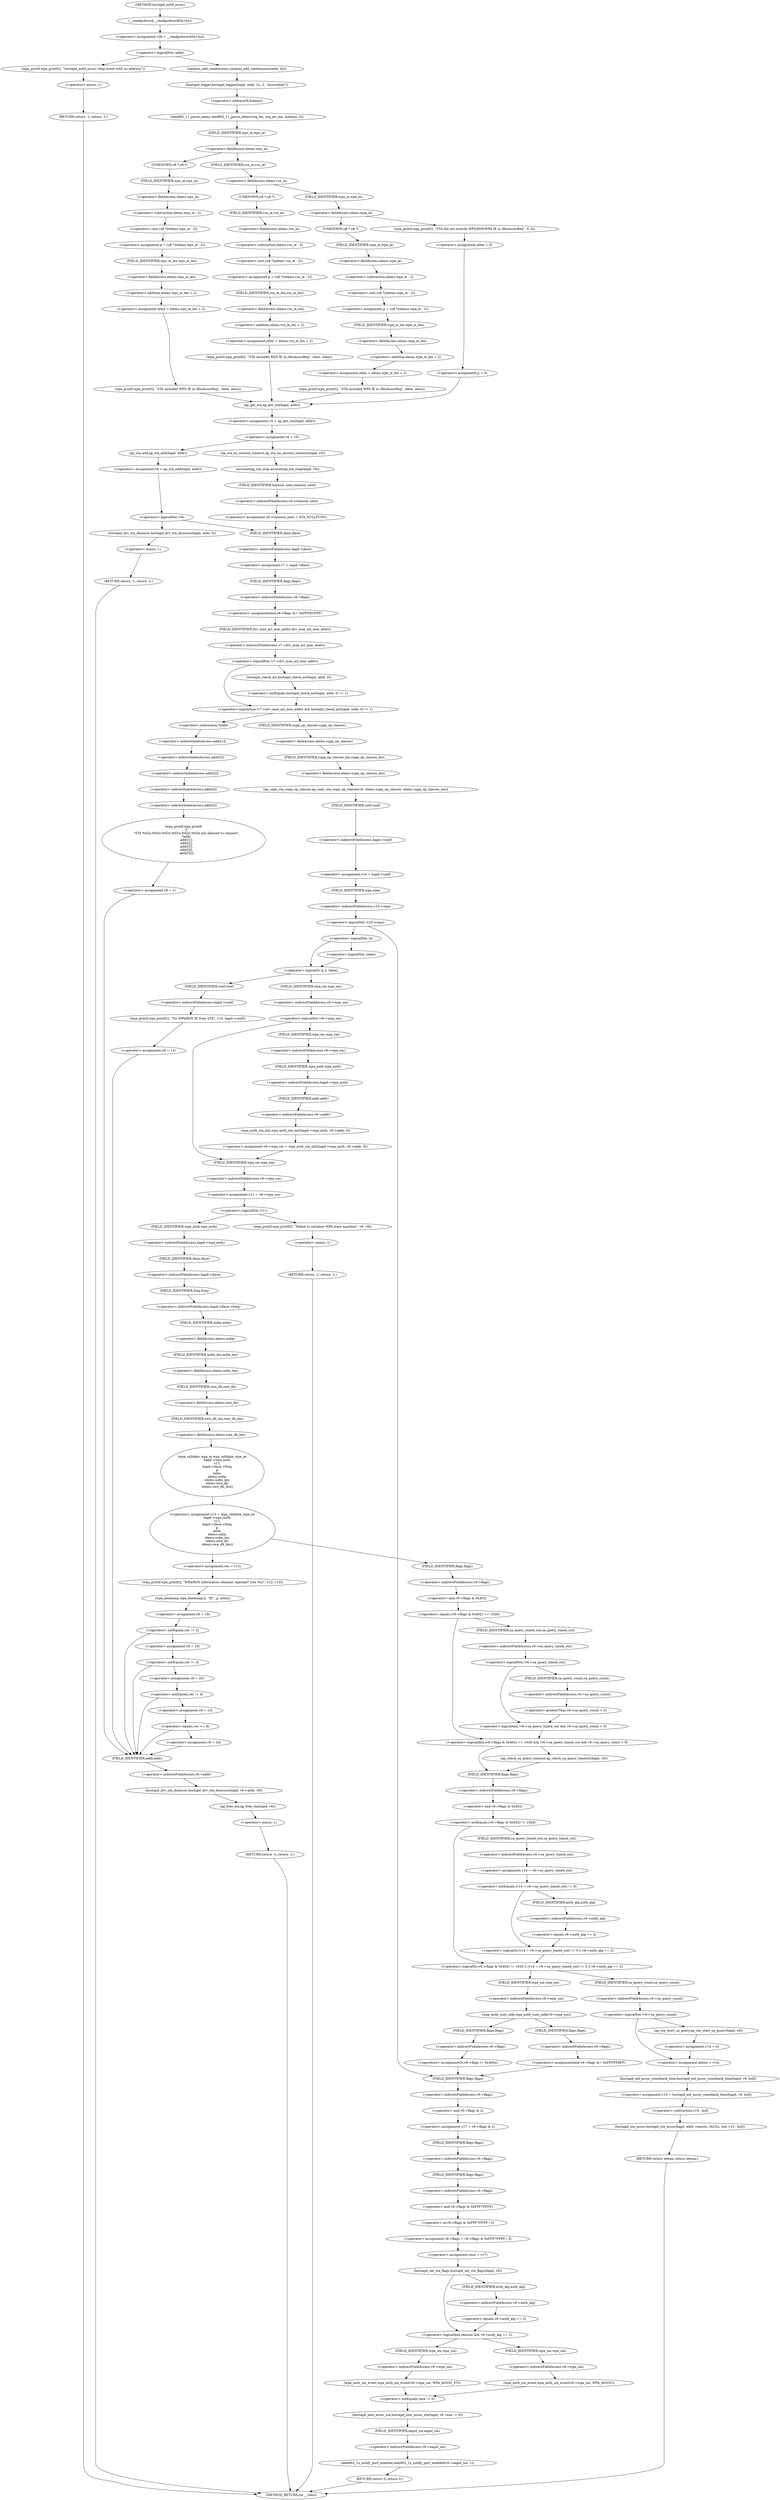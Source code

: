 digraph hostapd_notif_assoc {  
"1000148" [label = "(<operator>.assignment,v26 = __readgsdword(0x14u))" ]
"1000150" [label = "(__readgsdword,__readgsdword(0x14u))" ]
"1000153" [label = "(<operator>.logicalNot,!addr)" ]
"1000156" [label = "(wpa_printf,wpa_printf(2, \"hostapd_notif_assoc: Skip event with no address\"))" ]
"1000159" [label = "(RETURN,return -1;,return -1;)" ]
"1000160" [label = "(<operator>.minus,-1)" ]
"1000162" [label = "(random_add_randomness,random_add_randomness(addr, 6u))" ]
"1000165" [label = "(hostapd_logger,hostapd_logger(hapd, addr, 1u, 2, \"associated\"))" ]
"1000171" [label = "(ieee802_11_parse_elems,ieee802_11_parse_elems(req_ies, req_ies_len, &elems, 0))" ]
"1000174" [label = "(<operator>.addressOf,&elems)" ]
"1000178" [label = "(<operator>.fieldAccess,elems.wps_ie)" ]
"1000180" [label = "(FIELD_IDENTIFIER,wps_ie,wps_ie)" ]
"1000182" [label = "(<operator>.assignment,p = (u8 *)(elems.wps_ie - 2))" ]
"1000184" [label = "(<operator>.cast,(u8 *)(elems.wps_ie - 2))" ]
"1000185" [label = "(UNKNOWN,u8 *,u8 *)" ]
"1000186" [label = "(<operator>.subtraction,elems.wps_ie - 2)" ]
"1000187" [label = "(<operator>.fieldAccess,elems.wps_ie)" ]
"1000189" [label = "(FIELD_IDENTIFIER,wps_ie,wps_ie)" ]
"1000191" [label = "(<operator>.assignment,ielen = elems.wps_ie_len + 2)" ]
"1000193" [label = "(<operator>.addition,elems.wps_ie_len + 2)" ]
"1000194" [label = "(<operator>.fieldAccess,elems.wps_ie_len)" ]
"1000196" [label = "(FIELD_IDENTIFIER,wps_ie_len,wps_ie_len)" ]
"1000198" [label = "(wpa_printf,wpa_printf(2, \"STA included WPS IE in (Re)AssocReq\", ielen, ielen))" ]
"1000205" [label = "(<operator>.fieldAccess,elems.rsn_ie)" ]
"1000207" [label = "(FIELD_IDENTIFIER,rsn_ie,rsn_ie)" ]
"1000209" [label = "(<operator>.assignment,p = (u8 *)(elems.rsn_ie - 2))" ]
"1000211" [label = "(<operator>.cast,(u8 *)(elems.rsn_ie - 2))" ]
"1000212" [label = "(UNKNOWN,u8 *,u8 *)" ]
"1000213" [label = "(<operator>.subtraction,elems.rsn_ie - 2)" ]
"1000214" [label = "(<operator>.fieldAccess,elems.rsn_ie)" ]
"1000216" [label = "(FIELD_IDENTIFIER,rsn_ie,rsn_ie)" ]
"1000218" [label = "(<operator>.assignment,ielen = elems.rsn_ie_len + 2)" ]
"1000220" [label = "(<operator>.addition,elems.rsn_ie_len + 2)" ]
"1000221" [label = "(<operator>.fieldAccess,elems.rsn_ie_len)" ]
"1000223" [label = "(FIELD_IDENTIFIER,rsn_ie_len,rsn_ie_len)" ]
"1000225" [label = "(wpa_printf,wpa_printf(2, \"STA included RSN IE in (Re)AssocReq\", ielen, ielen))" ]
"1000232" [label = "(<operator>.fieldAccess,elems.wpa_ie)" ]
"1000234" [label = "(FIELD_IDENTIFIER,wpa_ie,wpa_ie)" ]
"1000236" [label = "(<operator>.assignment,p = (u8 *)(elems.wpa_ie - 2))" ]
"1000238" [label = "(<operator>.cast,(u8 *)(elems.wpa_ie - 2))" ]
"1000239" [label = "(UNKNOWN,u8 *,u8 *)" ]
"1000240" [label = "(<operator>.subtraction,elems.wpa_ie - 2)" ]
"1000241" [label = "(<operator>.fieldAccess,elems.wpa_ie)" ]
"1000243" [label = "(FIELD_IDENTIFIER,wpa_ie,wpa_ie)" ]
"1000245" [label = "(<operator>.assignment,ielen = elems.wpa_ie_len + 2)" ]
"1000247" [label = "(<operator>.addition,elems.wpa_ie_len + 2)" ]
"1000248" [label = "(<operator>.fieldAccess,elems.wpa_ie_len)" ]
"1000250" [label = "(FIELD_IDENTIFIER,wpa_ie_len,wpa_ie_len)" ]
"1000252" [label = "(wpa_printf,wpa_printf(2, \"STA included WPA IE in (Re)AssocReq\", ielen, ielen))" ]
"1000259" [label = "(wpa_printf,wpa_printf(2, \"STA did not include WPS/RSN/WPA IE in (Re)AssocReq\", 0, 0))" ]
"1000264" [label = "(<operator>.assignment,ielen = 0)" ]
"1000267" [label = "(<operator>.assignment,p = 0)" ]
"1000270" [label = "(<operator>.assignment,v5 = ap_get_sta(hapd, addr))" ]
"1000272" [label = "(ap_get_sta,ap_get_sta(hapd, addr))" ]
"1000275" [label = "(<operator>.assignment,v6 = v5)" ]
"1000281" [label = "(ap_sta_no_session_timeout,ap_sta_no_session_timeout(hapd, v5))" ]
"1000284" [label = "(accounting_sta_stop,accounting_sta_stop(hapd, v6))" ]
"1000287" [label = "(<operator>.assignment,v6->timeout_next = STA_NULLFUNC)" ]
"1000288" [label = "(<operator>.indirectFieldAccess,v6->timeout_next)" ]
"1000290" [label = "(FIELD_IDENTIFIER,timeout_next,timeout_next)" ]
"1000294" [label = "(<operator>.assignment,v6 = ap_sta_add(hapd, addr))" ]
"1000296" [label = "(ap_sta_add,ap_sta_add(hapd, addr))" ]
"1000300" [label = "(<operator>.logicalNot,!v6)" ]
"1000303" [label = "(hostapd_drv_sta_disassoc,hostapd_drv_sta_disassoc(hapd, addr, 5))" ]
"1000307" [label = "(RETURN,return -1;,return -1;)" ]
"1000308" [label = "(<operator>.minus,-1)" ]
"1000310" [label = "(<operator>.assignment,v7 = hapd->iface)" ]
"1000312" [label = "(<operator>.indirectFieldAccess,hapd->iface)" ]
"1000314" [label = "(FIELD_IDENTIFIER,iface,iface)" ]
"1000315" [label = "(<operators>.assignmentAnd,v6->flags &= 0xFFFECFFF)" ]
"1000316" [label = "(<operator>.indirectFieldAccess,v6->flags)" ]
"1000318" [label = "(FIELD_IDENTIFIER,flags,flags)" ]
"1000321" [label = "(<operator>.logicalAnd,!v7->drv_max_acl_mac_addrs && hostapd_check_acl(hapd, addr, 0) != 1)" ]
"1000322" [label = "(<operator>.logicalNot,!v7->drv_max_acl_mac_addrs)" ]
"1000323" [label = "(<operator>.indirectFieldAccess,v7->drv_max_acl_mac_addrs)" ]
"1000325" [label = "(FIELD_IDENTIFIER,drv_max_acl_mac_addrs,drv_max_acl_mac_addrs)" ]
"1000326" [label = "(<operator>.notEquals,hostapd_check_acl(hapd, addr, 0) != 1)" ]
"1000327" [label = "(hostapd_check_acl,hostapd_check_acl(hapd, addr, 0))" ]
"1000333" [label = "(wpa_printf,wpa_printf(\n      3,\n      \"STA %02x:%02x:%02x:%02x:%02x:%02x not allowed to connect\",\n      *addr,\n      addr[1],\n      addr[2],\n      addr[3],\n      addr[4],\n      addr[5]))" ]
"1000336" [label = "(<operator>.indirection,*addr)" ]
"1000338" [label = "(<operator>.indirectIndexAccess,addr[1])" ]
"1000341" [label = "(<operator>.indirectIndexAccess,addr[2])" ]
"1000344" [label = "(<operator>.indirectIndexAccess,addr[3])" ]
"1000347" [label = "(<operator>.indirectIndexAccess,addr[4])" ]
"1000350" [label = "(<operator>.indirectIndexAccess,addr[5])" ]
"1000353" [label = "(<operator>.assignment,v8 = 1)" ]
"1000357" [label = "(hostapd_drv_sta_disassoc,hostapd_drv_sta_disassoc(hapd, v6->addr, v8))" ]
"1000359" [label = "(<operator>.indirectFieldAccess,v6->addr)" ]
"1000361" [label = "(FIELD_IDENTIFIER,addr,addr)" ]
"1000363" [label = "(ap_free_sta,ap_free_sta(hapd, v6))" ]
"1000366" [label = "(RETURN,return -1;,return -1;)" ]
"1000367" [label = "(<operator>.minus,-1)" ]
"1000369" [label = "(ap_copy_sta_supp_op_classes,ap_copy_sta_supp_op_classes(v6, elems.supp_op_classes, elems.supp_op_classes_len))" ]
"1000371" [label = "(<operator>.fieldAccess,elems.supp_op_classes)" ]
"1000373" [label = "(FIELD_IDENTIFIER,supp_op_classes,supp_op_classes)" ]
"1000374" [label = "(<operator>.fieldAccess,elems.supp_op_classes_len)" ]
"1000376" [label = "(FIELD_IDENTIFIER,supp_op_classes_len,supp_op_classes_len)" ]
"1000377" [label = "(<operator>.assignment,v10 = hapd->conf)" ]
"1000379" [label = "(<operator>.indirectFieldAccess,hapd->conf)" ]
"1000381" [label = "(FIELD_IDENTIFIER,conf,conf)" ]
"1000383" [label = "(<operator>.logicalNot,!v10->wpa)" ]
"1000384" [label = "(<operator>.indirectFieldAccess,v10->wpa)" ]
"1000386" [label = "(FIELD_IDENTIFIER,wpa,wpa)" ]
"1000389" [label = "(<operator>.logicalOr,!p || !ielen)" ]
"1000390" [label = "(<operator>.logicalNot,!p)" ]
"1000392" [label = "(<operator>.logicalNot,!ielen)" ]
"1000395" [label = "(wpa_printf,wpa_printf(2, \"No WPA/RSN IE from STA\", v10, hapd->conf))" ]
"1000399" [label = "(<operator>.indirectFieldAccess,hapd->conf)" ]
"1000401" [label = "(FIELD_IDENTIFIER,conf,conf)" ]
"1000402" [label = "(<operator>.assignment,v8 = 13)" ]
"1000407" [label = "(<operator>.logicalNot,!v6->wpa_sm)" ]
"1000408" [label = "(<operator>.indirectFieldAccess,v6->wpa_sm)" ]
"1000410" [label = "(FIELD_IDENTIFIER,wpa_sm,wpa_sm)" ]
"1000411" [label = "(<operator>.assignment,v6->wpa_sm = wpa_auth_sta_init(hapd->wpa_auth, v6->addr, 0))" ]
"1000412" [label = "(<operator>.indirectFieldAccess,v6->wpa_sm)" ]
"1000414" [label = "(FIELD_IDENTIFIER,wpa_sm,wpa_sm)" ]
"1000415" [label = "(wpa_auth_sta_init,wpa_auth_sta_init(hapd->wpa_auth, v6->addr, 0))" ]
"1000416" [label = "(<operator>.indirectFieldAccess,hapd->wpa_auth)" ]
"1000418" [label = "(FIELD_IDENTIFIER,wpa_auth,wpa_auth)" ]
"1000419" [label = "(<operator>.indirectFieldAccess,v6->addr)" ]
"1000421" [label = "(FIELD_IDENTIFIER,addr,addr)" ]
"1000423" [label = "(<operator>.assignment,v11 = v6->wpa_sm)" ]
"1000425" [label = "(<operator>.indirectFieldAccess,v6->wpa_sm)" ]
"1000427" [label = "(FIELD_IDENTIFIER,wpa_sm,wpa_sm)" ]
"1000429" [label = "(<operator>.logicalNot,!v11)" ]
"1000432" [label = "(wpa_printf,wpa_printf(5, \"Failed to initialize WPA state machine\", v9, v9))" ]
"1000437" [label = "(RETURN,return -1;,return -1;)" ]
"1000438" [label = "(<operator>.minus,-1)" ]
"1000440" [label = "(<operator>.assignment,v12 = wpa_validate_wpa_ie(\n          hapd->wpa_auth,\n          v11,\n          hapd->iface->freq,\n          p,\n          ielen,\n          elems.mdie,\n          elems.mdie_len,\n          elems.owe_dh,\n          elems.owe_dh_len))" ]
"1000442" [label = "(wpa_validate_wpa_ie,wpa_validate_wpa_ie(\n          hapd->wpa_auth,\n          v11,\n          hapd->iface->freq,\n          p,\n          ielen,\n          elems.mdie,\n          elems.mdie_len,\n          elems.owe_dh,\n          elems.owe_dh_len))" ]
"1000443" [label = "(<operator>.indirectFieldAccess,hapd->wpa_auth)" ]
"1000445" [label = "(FIELD_IDENTIFIER,wpa_auth,wpa_auth)" ]
"1000447" [label = "(<operator>.indirectFieldAccess,hapd->iface->freq)" ]
"1000448" [label = "(<operator>.indirectFieldAccess,hapd->iface)" ]
"1000450" [label = "(FIELD_IDENTIFIER,iface,iface)" ]
"1000451" [label = "(FIELD_IDENTIFIER,freq,freq)" ]
"1000454" [label = "(<operator>.fieldAccess,elems.mdie)" ]
"1000456" [label = "(FIELD_IDENTIFIER,mdie,mdie)" ]
"1000457" [label = "(<operator>.fieldAccess,elems.mdie_len)" ]
"1000459" [label = "(FIELD_IDENTIFIER,mdie_len,mdie_len)" ]
"1000460" [label = "(<operator>.fieldAccess,elems.owe_dh)" ]
"1000462" [label = "(FIELD_IDENTIFIER,owe_dh,owe_dh)" ]
"1000463" [label = "(<operator>.fieldAccess,elems.owe_dh_len)" ]
"1000465" [label = "(FIELD_IDENTIFIER,owe_dh_len,owe_dh_len)" ]
"1000469" [label = "(<operator>.assignment,res = v12)" ]
"1000472" [label = "(wpa_printf,wpa_printf(2, \"WPA/RSN information element rejected? (res %u)\", v12, v13))" ]
"1000477" [label = "(wpa_hexdump,wpa_hexdump(2, \"IE\", p, ielen))" ]
"1000482" [label = "(<operator>.assignment,v8 = 18)" ]
"1000486" [label = "(<operator>.notEquals,res != 2)" ]
"1000490" [label = "(<operator>.assignment,v8 = 19)" ]
"1000494" [label = "(<operator>.notEquals,res != 3)" ]
"1000498" [label = "(<operator>.assignment,v8 = 20)" ]
"1000502" [label = "(<operator>.notEquals,res != 4)" ]
"1000506" [label = "(<operator>.assignment,v8 = 13)" ]
"1000510" [label = "(<operator>.equals,res == 8)" ]
"1000513" [label = "(<operator>.assignment,v8 = 24)" ]
"1000518" [label = "(<operator>.logicalAnd,(v6->flags & 0x402) == 1026 && !v6->sa_query_timed_out && v6->sa_query_count > 0)" ]
"1000519" [label = "(<operator>.equals,(v6->flags & 0x402) == 1026)" ]
"1000520" [label = "(<operator>.and,v6->flags & 0x402)" ]
"1000521" [label = "(<operator>.indirectFieldAccess,v6->flags)" ]
"1000523" [label = "(FIELD_IDENTIFIER,flags,flags)" ]
"1000526" [label = "(<operator>.logicalAnd,!v6->sa_query_timed_out && v6->sa_query_count > 0)" ]
"1000527" [label = "(<operator>.logicalNot,!v6->sa_query_timed_out)" ]
"1000528" [label = "(<operator>.indirectFieldAccess,v6->sa_query_timed_out)" ]
"1000530" [label = "(FIELD_IDENTIFIER,sa_query_timed_out,sa_query_timed_out)" ]
"1000531" [label = "(<operator>.greaterThan,v6->sa_query_count > 0)" ]
"1000532" [label = "(<operator>.indirectFieldAccess,v6->sa_query_count)" ]
"1000534" [label = "(FIELD_IDENTIFIER,sa_query_count,sa_query_count)" ]
"1000536" [label = "(ap_check_sa_query_timeout,ap_check_sa_query_timeout(hapd, v6))" ]
"1000540" [label = "(<operator>.logicalOr,(v6->flags & 0x402) != 1026 || (v14 = v6->sa_query_timed_out) != 0 || v6->auth_alg == 2)" ]
"1000541" [label = "(<operator>.notEquals,(v6->flags & 0x402) != 1026)" ]
"1000542" [label = "(<operator>.and,v6->flags & 0x402)" ]
"1000543" [label = "(<operator>.indirectFieldAccess,v6->flags)" ]
"1000545" [label = "(FIELD_IDENTIFIER,flags,flags)" ]
"1000548" [label = "(<operator>.logicalOr,(v14 = v6->sa_query_timed_out) != 0 || v6->auth_alg == 2)" ]
"1000549" [label = "(<operator>.notEquals,(v14 = v6->sa_query_timed_out) != 0)" ]
"1000550" [label = "(<operator>.assignment,v14 = v6->sa_query_timed_out)" ]
"1000552" [label = "(<operator>.indirectFieldAccess,v6->sa_query_timed_out)" ]
"1000554" [label = "(FIELD_IDENTIFIER,sa_query_timed_out,sa_query_timed_out)" ]
"1000556" [label = "(<operator>.equals,v6->auth_alg == 2)" ]
"1000557" [label = "(<operator>.indirectFieldAccess,v6->auth_alg)" ]
"1000559" [label = "(FIELD_IDENTIFIER,auth_alg,auth_alg)" ]
"1000563" [label = "(wpa_auth_uses_mfp,wpa_auth_uses_mfp(v6->wpa_sm))" ]
"1000564" [label = "(<operator>.indirectFieldAccess,v6->wpa_sm)" ]
"1000566" [label = "(FIELD_IDENTIFIER,wpa_sm,wpa_sm)" ]
"1000567" [label = "(<operators>.assignmentOr,v6->flags |= 0x400u)" ]
"1000568" [label = "(<operator>.indirectFieldAccess,v6->flags)" ]
"1000570" [label = "(FIELD_IDENTIFIER,flags,flags)" ]
"1000573" [label = "(<operators>.assignmentAnd,v6->flags &= 0xFFFFFBFF)" ]
"1000574" [label = "(<operator>.indirectFieldAccess,v6->flags)" ]
"1000576" [label = "(FIELD_IDENTIFIER,flags,flags)" ]
"1000579" [label = "(<operator>.assignment,v17 = v6->flags & 2)" ]
"1000581" [label = "(<operator>.and,v6->flags & 2)" ]
"1000582" [label = "(<operator>.indirectFieldAccess,v6->flags)" ]
"1000584" [label = "(FIELD_IDENTIFIER,flags,flags)" ]
"1000586" [label = "(<operator>.assignment,v6->flags = v6->flags & 0xFFF7FFFF | 3)" ]
"1000587" [label = "(<operator>.indirectFieldAccess,v6->flags)" ]
"1000589" [label = "(FIELD_IDENTIFIER,flags,flags)" ]
"1000590" [label = "(<operator>.or,v6->flags & 0xFFF7FFFF | 3)" ]
"1000591" [label = "(<operator>.and,v6->flags & 0xFFF7FFFF)" ]
"1000592" [label = "(<operator>.indirectFieldAccess,v6->flags)" ]
"1000594" [label = "(FIELD_IDENTIFIER,flags,flags)" ]
"1000597" [label = "(<operator>.assignment,resa = v17)" ]
"1000600" [label = "(hostapd_set_sta_flags,hostapd_set_sta_flags(hapd, v6))" ]
"1000604" [label = "(<operator>.logicalAnd,reassoc && v6->auth_alg == 2)" ]
"1000606" [label = "(<operator>.equals,v6->auth_alg == 2)" ]
"1000607" [label = "(<operator>.indirectFieldAccess,v6->auth_alg)" ]
"1000609" [label = "(FIELD_IDENTIFIER,auth_alg,auth_alg)" ]
"1000611" [label = "(wpa_auth_sm_event,wpa_auth_sm_event(v6->wpa_sm, WPA_ASSOC_FT))" ]
"1000612" [label = "(<operator>.indirectFieldAccess,v6->wpa_sm)" ]
"1000614" [label = "(FIELD_IDENTIFIER,wpa_sm,wpa_sm)" ]
"1000617" [label = "(wpa_auth_sm_event,wpa_auth_sm_event(v6->wpa_sm, WPA_ASSOC))" ]
"1000618" [label = "(<operator>.indirectFieldAccess,v6->wpa_sm)" ]
"1000620" [label = "(FIELD_IDENTIFIER,wpa_sm,wpa_sm)" ]
"1000622" [label = "(hostapd_new_assoc_sta,hostapd_new_assoc_sta(hapd, v6, resa != 0))" ]
"1000625" [label = "(<operator>.notEquals,resa != 0)" ]
"1000628" [label = "(ieee802_1x_notify_port_enabled,ieee802_1x_notify_port_enabled(v6->eapol_sm, 1))" ]
"1000629" [label = "(<operator>.indirectFieldAccess,v6->eapol_sm)" ]
"1000631" [label = "(FIELD_IDENTIFIER,eapol_sm,eapol_sm)" ]
"1000633" [label = "(RETURN,return 0;,return 0;)" ]
"1000636" [label = "(<operator>.logicalNot,!v6->sa_query_count)" ]
"1000637" [label = "(<operator>.indirectFieldAccess,v6->sa_query_count)" ]
"1000639" [label = "(FIELD_IDENTIFIER,sa_query_count,sa_query_count)" ]
"1000641" [label = "(ap_sta_start_sa_query,ap_sta_start_sa_query(hapd, v6))" ]
"1000644" [label = "(<operator>.assignment,v14 = 0)" ]
"1000647" [label = "(<operator>.assignment,ielena = v14)" ]
"1000650" [label = "(<operator>.assignment,v15 = hostapd_eid_assoc_comeback_time(hapd, v6, buf))" ]
"1000652" [label = "(hostapd_eid_assoc_comeback_time,hostapd_eid_assoc_comeback_time(hapd, v6, buf))" ]
"1000656" [label = "(hostapd_sta_assoc,hostapd_sta_assoc(hapd, addr, reassoc, 0x1Eu, buf, v15 - buf))" ]
"1000662" [label = "(<operator>.subtraction,v15 - buf)" ]
"1000665" [label = "(RETURN,return ielena;,return ielena;)" ]
"1000121" [label = "(METHOD,hostapd_notif_assoc)" ]
"1000667" [label = "(METHOD_RETURN,int __cdecl)" ]
  "1000148" -> "1000153" 
  "1000150" -> "1000148" 
  "1000153" -> "1000156" 
  "1000153" -> "1000162" 
  "1000156" -> "1000160" 
  "1000159" -> "1000667" 
  "1000160" -> "1000159" 
  "1000162" -> "1000165" 
  "1000165" -> "1000174" 
  "1000171" -> "1000180" 
  "1000174" -> "1000171" 
  "1000178" -> "1000185" 
  "1000178" -> "1000207" 
  "1000180" -> "1000178" 
  "1000182" -> "1000196" 
  "1000184" -> "1000182" 
  "1000185" -> "1000189" 
  "1000186" -> "1000184" 
  "1000187" -> "1000186" 
  "1000189" -> "1000187" 
  "1000191" -> "1000198" 
  "1000193" -> "1000191" 
  "1000194" -> "1000193" 
  "1000196" -> "1000194" 
  "1000198" -> "1000272" 
  "1000205" -> "1000212" 
  "1000205" -> "1000234" 
  "1000207" -> "1000205" 
  "1000209" -> "1000223" 
  "1000211" -> "1000209" 
  "1000212" -> "1000216" 
  "1000213" -> "1000211" 
  "1000214" -> "1000213" 
  "1000216" -> "1000214" 
  "1000218" -> "1000225" 
  "1000220" -> "1000218" 
  "1000221" -> "1000220" 
  "1000223" -> "1000221" 
  "1000225" -> "1000272" 
  "1000232" -> "1000239" 
  "1000232" -> "1000259" 
  "1000234" -> "1000232" 
  "1000236" -> "1000250" 
  "1000238" -> "1000236" 
  "1000239" -> "1000243" 
  "1000240" -> "1000238" 
  "1000241" -> "1000240" 
  "1000243" -> "1000241" 
  "1000245" -> "1000252" 
  "1000247" -> "1000245" 
  "1000248" -> "1000247" 
  "1000250" -> "1000248" 
  "1000252" -> "1000272" 
  "1000259" -> "1000264" 
  "1000264" -> "1000267" 
  "1000267" -> "1000272" 
  "1000270" -> "1000275" 
  "1000272" -> "1000270" 
  "1000275" -> "1000281" 
  "1000275" -> "1000296" 
  "1000281" -> "1000284" 
  "1000284" -> "1000290" 
  "1000287" -> "1000314" 
  "1000288" -> "1000287" 
  "1000290" -> "1000288" 
  "1000294" -> "1000300" 
  "1000296" -> "1000294" 
  "1000300" -> "1000303" 
  "1000300" -> "1000314" 
  "1000303" -> "1000308" 
  "1000307" -> "1000667" 
  "1000308" -> "1000307" 
  "1000310" -> "1000318" 
  "1000312" -> "1000310" 
  "1000314" -> "1000312" 
  "1000315" -> "1000325" 
  "1000316" -> "1000315" 
  "1000318" -> "1000316" 
  "1000321" -> "1000336" 
  "1000321" -> "1000373" 
  "1000322" -> "1000321" 
  "1000322" -> "1000327" 
  "1000323" -> "1000322" 
  "1000325" -> "1000323" 
  "1000326" -> "1000321" 
  "1000327" -> "1000326" 
  "1000333" -> "1000353" 
  "1000336" -> "1000338" 
  "1000338" -> "1000341" 
  "1000341" -> "1000344" 
  "1000344" -> "1000347" 
  "1000347" -> "1000350" 
  "1000350" -> "1000333" 
  "1000353" -> "1000361" 
  "1000357" -> "1000363" 
  "1000359" -> "1000357" 
  "1000361" -> "1000359" 
  "1000363" -> "1000367" 
  "1000366" -> "1000667" 
  "1000367" -> "1000366" 
  "1000369" -> "1000381" 
  "1000371" -> "1000376" 
  "1000373" -> "1000371" 
  "1000374" -> "1000369" 
  "1000376" -> "1000374" 
  "1000377" -> "1000386" 
  "1000379" -> "1000377" 
  "1000381" -> "1000379" 
  "1000383" -> "1000584" 
  "1000383" -> "1000390" 
  "1000384" -> "1000383" 
  "1000386" -> "1000384" 
  "1000389" -> "1000401" 
  "1000389" -> "1000410" 
  "1000390" -> "1000389" 
  "1000390" -> "1000392" 
  "1000392" -> "1000389" 
  "1000395" -> "1000402" 
  "1000399" -> "1000395" 
  "1000401" -> "1000399" 
  "1000402" -> "1000361" 
  "1000407" -> "1000414" 
  "1000407" -> "1000427" 
  "1000408" -> "1000407" 
  "1000410" -> "1000408" 
  "1000411" -> "1000427" 
  "1000412" -> "1000418" 
  "1000414" -> "1000412" 
  "1000415" -> "1000411" 
  "1000416" -> "1000421" 
  "1000418" -> "1000416" 
  "1000419" -> "1000415" 
  "1000421" -> "1000419" 
  "1000423" -> "1000429" 
  "1000425" -> "1000423" 
  "1000427" -> "1000425" 
  "1000429" -> "1000432" 
  "1000429" -> "1000445" 
  "1000432" -> "1000438" 
  "1000437" -> "1000667" 
  "1000438" -> "1000437" 
  "1000440" -> "1000469" 
  "1000440" -> "1000523" 
  "1000442" -> "1000440" 
  "1000443" -> "1000450" 
  "1000445" -> "1000443" 
  "1000447" -> "1000456" 
  "1000448" -> "1000451" 
  "1000450" -> "1000448" 
  "1000451" -> "1000447" 
  "1000454" -> "1000459" 
  "1000456" -> "1000454" 
  "1000457" -> "1000462" 
  "1000459" -> "1000457" 
  "1000460" -> "1000465" 
  "1000462" -> "1000460" 
  "1000463" -> "1000442" 
  "1000465" -> "1000463" 
  "1000469" -> "1000472" 
  "1000472" -> "1000477" 
  "1000477" -> "1000482" 
  "1000482" -> "1000486" 
  "1000486" -> "1000490" 
  "1000486" -> "1000361" 
  "1000490" -> "1000494" 
  "1000494" -> "1000498" 
  "1000494" -> "1000361" 
  "1000498" -> "1000502" 
  "1000502" -> "1000506" 
  "1000502" -> "1000361" 
  "1000506" -> "1000510" 
  "1000510" -> "1000513" 
  "1000510" -> "1000361" 
  "1000513" -> "1000361" 
  "1000518" -> "1000536" 
  "1000518" -> "1000545" 
  "1000519" -> "1000518" 
  "1000519" -> "1000530" 
  "1000520" -> "1000519" 
  "1000521" -> "1000520" 
  "1000523" -> "1000521" 
  "1000526" -> "1000518" 
  "1000527" -> "1000526" 
  "1000527" -> "1000534" 
  "1000528" -> "1000527" 
  "1000530" -> "1000528" 
  "1000531" -> "1000526" 
  "1000532" -> "1000531" 
  "1000534" -> "1000532" 
  "1000536" -> "1000545" 
  "1000540" -> "1000566" 
  "1000540" -> "1000639" 
  "1000541" -> "1000540" 
  "1000541" -> "1000554" 
  "1000542" -> "1000541" 
  "1000543" -> "1000542" 
  "1000545" -> "1000543" 
  "1000548" -> "1000540" 
  "1000549" -> "1000548" 
  "1000549" -> "1000559" 
  "1000550" -> "1000549" 
  "1000552" -> "1000550" 
  "1000554" -> "1000552" 
  "1000556" -> "1000548" 
  "1000557" -> "1000556" 
  "1000559" -> "1000557" 
  "1000563" -> "1000570" 
  "1000563" -> "1000576" 
  "1000564" -> "1000563" 
  "1000566" -> "1000564" 
  "1000567" -> "1000584" 
  "1000568" -> "1000567" 
  "1000570" -> "1000568" 
  "1000573" -> "1000584" 
  "1000574" -> "1000573" 
  "1000576" -> "1000574" 
  "1000579" -> "1000589" 
  "1000581" -> "1000579" 
  "1000582" -> "1000581" 
  "1000584" -> "1000582" 
  "1000586" -> "1000597" 
  "1000587" -> "1000594" 
  "1000589" -> "1000587" 
  "1000590" -> "1000586" 
  "1000591" -> "1000590" 
  "1000592" -> "1000591" 
  "1000594" -> "1000592" 
  "1000597" -> "1000600" 
  "1000600" -> "1000604" 
  "1000600" -> "1000609" 
  "1000604" -> "1000614" 
  "1000604" -> "1000620" 
  "1000606" -> "1000604" 
  "1000607" -> "1000606" 
  "1000609" -> "1000607" 
  "1000611" -> "1000625" 
  "1000612" -> "1000611" 
  "1000614" -> "1000612" 
  "1000617" -> "1000625" 
  "1000618" -> "1000617" 
  "1000620" -> "1000618" 
  "1000622" -> "1000631" 
  "1000625" -> "1000622" 
  "1000628" -> "1000633" 
  "1000629" -> "1000628" 
  "1000631" -> "1000629" 
  "1000633" -> "1000667" 
  "1000636" -> "1000641" 
  "1000636" -> "1000647" 
  "1000637" -> "1000636" 
  "1000639" -> "1000637" 
  "1000641" -> "1000644" 
  "1000644" -> "1000647" 
  "1000647" -> "1000652" 
  "1000650" -> "1000662" 
  "1000652" -> "1000650" 
  "1000656" -> "1000665" 
  "1000662" -> "1000656" 
  "1000665" -> "1000667" 
  "1000121" -> "1000150" 
}

